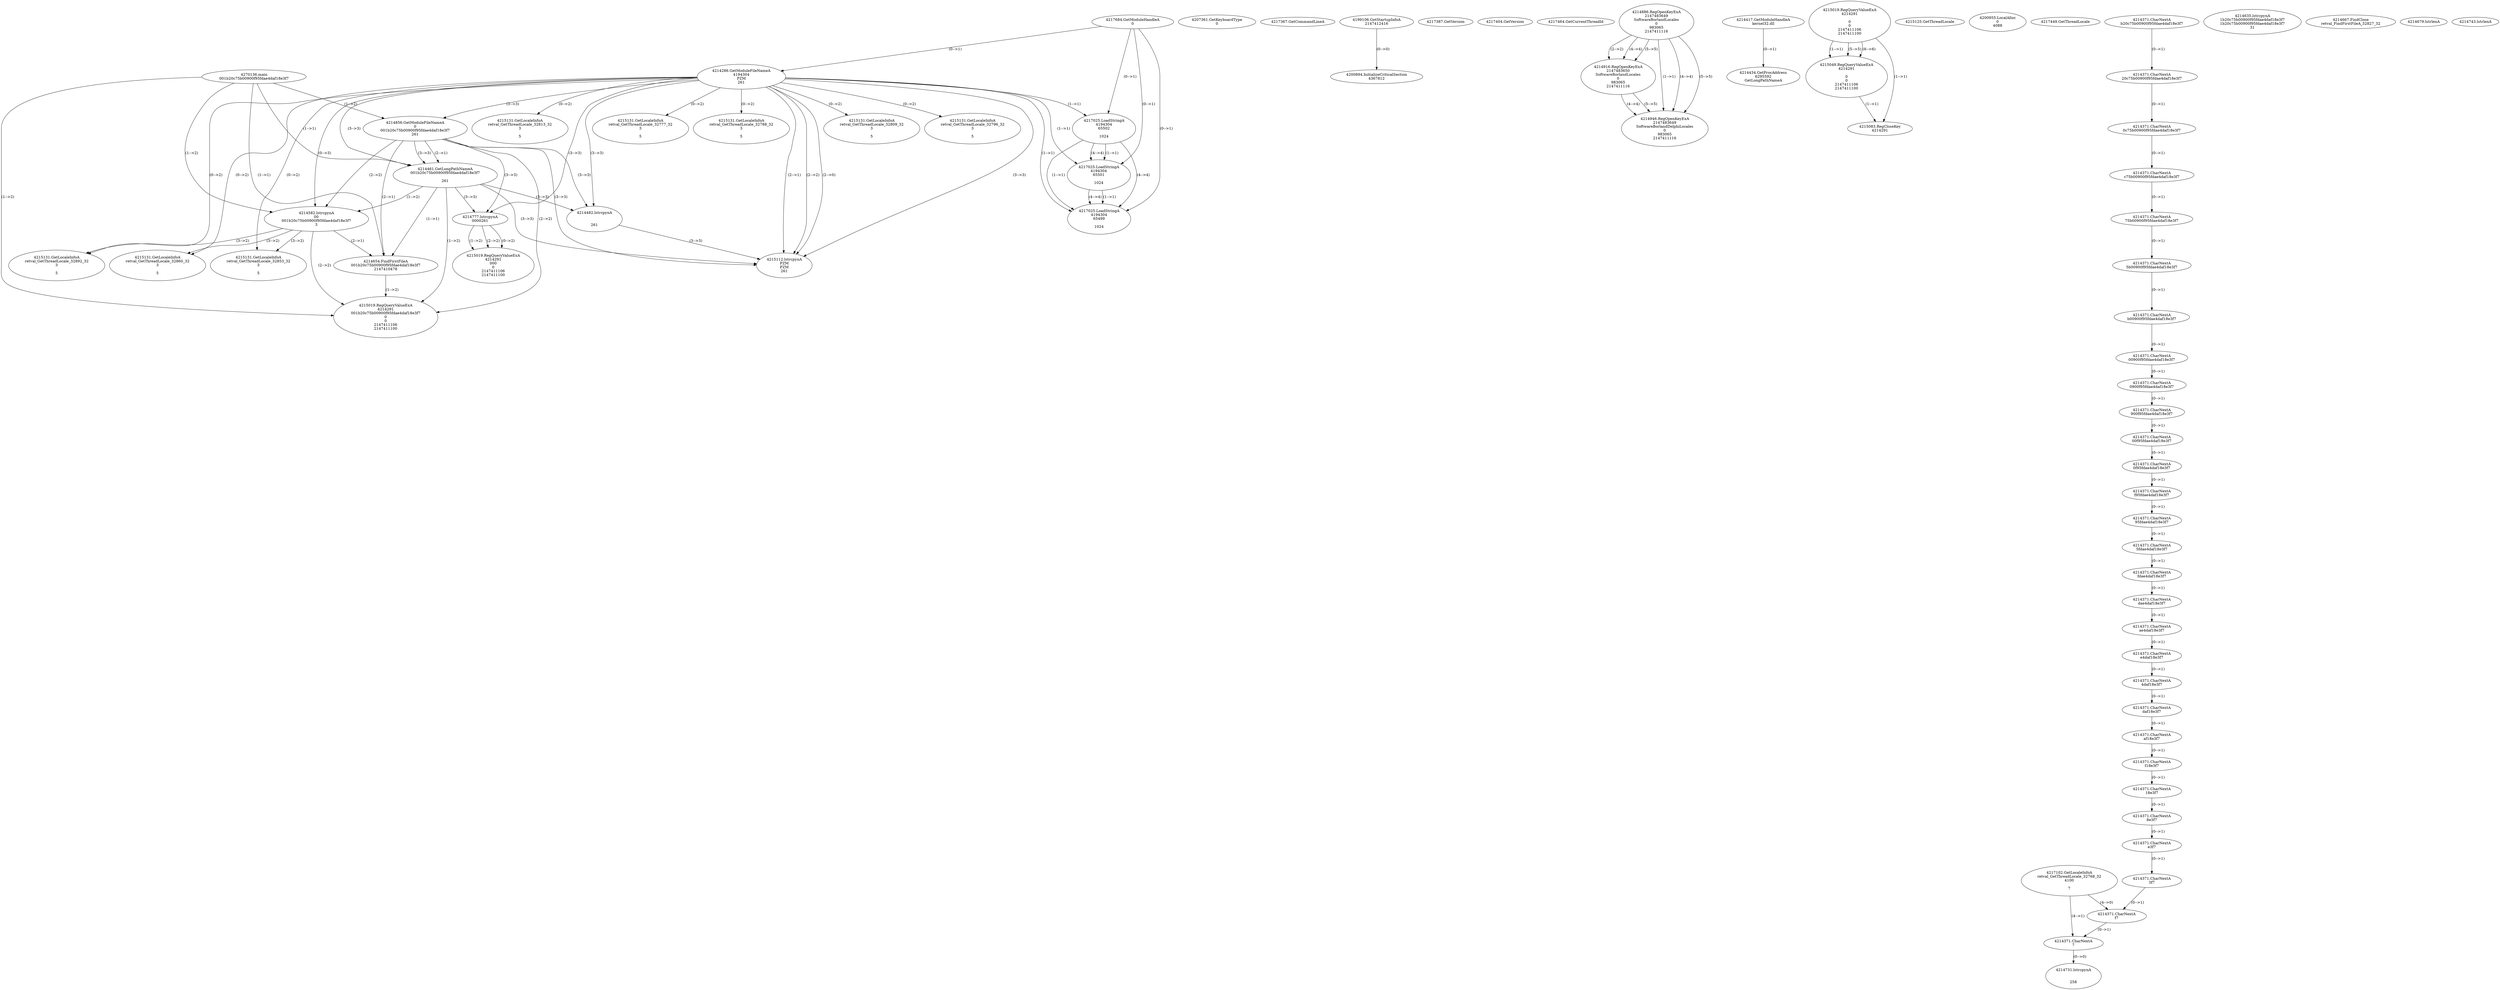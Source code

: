 // Global SCDG with merge call
digraph {
	0 [label="4270136.main
001b20c75b00900f95fdae4daf18e3f7"]
	1 [label="4217684.GetModuleHandleA
0"]
	2 [label="4207361.GetKeyboardType
0"]
	3 [label="4217367.GetCommandLineA
"]
	4 [label="4199106.GetStartupInfoA
2147412416"]
	5 [label="4217387.GetVersion
"]
	6 [label="4217404.GetVersion
"]
	7 [label="4217464.GetCurrentThreadId
"]
	8 [label="4214286.GetModuleFileNameA
4194304
PZM
261"]
	1 -> 8 [label="(0-->1)"]
	9 [label="4214856.GetModuleFileNameA
0
001b20c75b00900f95fdae4daf18e3f7
261"]
	0 -> 9 [label="(1-->2)"]
	8 -> 9 [label="(3-->3)"]
	10 [label="4214886.RegOpenKeyExA
2147483649
Software\Borland\Locales
0
983065
2147411116"]
	11 [label="4214417.GetModuleHandleA
kernel32.dll"]
	12 [label="4214434.GetProcAddress
6295592
GetLongPathNameA"]
	11 -> 12 [label="(0-->1)"]
	13 [label="4214461.GetLongPathNameA
001b20c75b00900f95fdae4daf18e3f7

261"]
	0 -> 13 [label="(1-->1)"]
	9 -> 13 [label="(2-->1)"]
	8 -> 13 [label="(3-->3)"]
	9 -> 13 [label="(3-->3)"]
	14 [label="4214482.lstrcpynA


261"]
	8 -> 14 [label="(3-->3)"]
	9 -> 14 [label="(3-->3)"]
	13 -> 14 [label="(3-->3)"]
	15 [label="4215019.RegQueryValueExA
4214291

0
0
2147411106
2147411100"]
	16 [label="4215049.RegQueryValueExA
4214291

0
0
2147411106
2147411100"]
	15 -> 16 [label="(1-->1)"]
	15 -> 16 [label="(5-->5)"]
	15 -> 16 [label="(6-->6)"]
	17 [label="4215083.RegCloseKey
4214291"]
	15 -> 17 [label="(1-->1)"]
	16 -> 17 [label="(1-->1)"]
	18 [label="4215112.lstrcpynA
PZM
PZM
261"]
	8 -> 18 [label="(2-->1)"]
	8 -> 18 [label="(2-->2)"]
	8 -> 18 [label="(3-->3)"]
	9 -> 18 [label="(3-->3)"]
	13 -> 18 [label="(3-->3)"]
	14 -> 18 [label="(3-->3)"]
	8 -> 18 [label="(2-->0)"]
	19 [label="4215125.GetThreadLocale
"]
	20 [label="4215131.GetLocaleInfoA
retval_GetThreadLocale_32813_32
3

5"]
	8 -> 20 [label="(0-->2)"]
	21 [label="4217025.LoadStringA
4194304
65502

1024"]
	1 -> 21 [label="(0-->1)"]
	8 -> 21 [label="(1-->1)"]
	22 [label="4217025.LoadStringA
4194304
65501

1024"]
	1 -> 22 [label="(0-->1)"]
	8 -> 22 [label="(1-->1)"]
	21 -> 22 [label="(1-->1)"]
	21 -> 22 [label="(4-->4)"]
	23 [label="4200894.InitializeCriticalSection
4367812"]
	4 -> 23 [label="(0-->0)"]
	24 [label="4200955.LocalAlloc
0
4088"]
	25 [label="4214916.RegOpenKeyExA
2147483650
Software\Borland\Locales
0
983065
2147411116"]
	10 -> 25 [label="(2-->2)"]
	10 -> 25 [label="(4-->4)"]
	10 -> 25 [label="(5-->5)"]
	26 [label="4214946.RegOpenKeyExA
2147483649
Software\Borland\Delphi\Locales
0
983065
2147411116"]
	10 -> 26 [label="(1-->1)"]
	10 -> 26 [label="(4-->4)"]
	25 -> 26 [label="(4-->4)"]
	10 -> 26 [label="(5-->5)"]
	25 -> 26 [label="(5-->5)"]
	27 [label="4215131.GetLocaleInfoA
retval_GetThreadLocale_32777_32
3

5"]
	8 -> 27 [label="(0-->2)"]
	28 [label="4217025.LoadStringA
4194304
65499

1024"]
	1 -> 28 [label="(0-->1)"]
	8 -> 28 [label="(1-->1)"]
	21 -> 28 [label="(1-->1)"]
	22 -> 28 [label="(1-->1)"]
	21 -> 28 [label="(4-->4)"]
	22 -> 28 [label="(4-->4)"]
	29 [label="4215131.GetLocaleInfoA
retval_GetThreadLocale_32788_32
3

5"]
	8 -> 29 [label="(0-->2)"]
	30 [label="4217449.GetThreadLocale
"]
	31 [label="4217102.GetLocaleInfoA
retval_GetThreadLocale_32768_32
4100

7"]
	32 [label="4214582.lstrcpynA
00
001b20c75b00900f95fdae4daf18e3f7
3"]
	0 -> 32 [label="(1-->2)"]
	9 -> 32 [label="(2-->2)"]
	13 -> 32 [label="(1-->2)"]
	8 -> 32 [label="(0-->3)"]
	33 [label="4214371.CharNextA
b20c75b00900f95fdae4daf18e3f7"]
	34 [label="4214371.CharNextA
20c75b00900f95fdae4daf18e3f7"]
	33 -> 34 [label="(0-->1)"]
	35 [label="4214371.CharNextA
0c75b00900f95fdae4daf18e3f7"]
	34 -> 35 [label="(0-->1)"]
	36 [label="4214371.CharNextA
c75b00900f95fdae4daf18e3f7"]
	35 -> 36 [label="(0-->1)"]
	37 [label="4214371.CharNextA
75b00900f95fdae4daf18e3f7"]
	36 -> 37 [label="(0-->1)"]
	38 [label="4214371.CharNextA
5b00900f95fdae4daf18e3f7"]
	37 -> 38 [label="(0-->1)"]
	39 [label="4214371.CharNextA
b00900f95fdae4daf18e3f7"]
	38 -> 39 [label="(0-->1)"]
	40 [label="4214371.CharNextA
00900f95fdae4daf18e3f7"]
	39 -> 40 [label="(0-->1)"]
	41 [label="4214371.CharNextA
0900f95fdae4daf18e3f7"]
	40 -> 41 [label="(0-->1)"]
	42 [label="4214371.CharNextA
900f95fdae4daf18e3f7"]
	41 -> 42 [label="(0-->1)"]
	43 [label="4214371.CharNextA
00f95fdae4daf18e3f7"]
	42 -> 43 [label="(0-->1)"]
	44 [label="4214371.CharNextA
0f95fdae4daf18e3f7"]
	43 -> 44 [label="(0-->1)"]
	45 [label="4214371.CharNextA
f95fdae4daf18e3f7"]
	44 -> 45 [label="(0-->1)"]
	46 [label="4214371.CharNextA
95fdae4daf18e3f7"]
	45 -> 46 [label="(0-->1)"]
	47 [label="4214371.CharNextA
5fdae4daf18e3f7"]
	46 -> 47 [label="(0-->1)"]
	48 [label="4214371.CharNextA
fdae4daf18e3f7"]
	47 -> 48 [label="(0-->1)"]
	49 [label="4214371.CharNextA
dae4daf18e3f7"]
	48 -> 49 [label="(0-->1)"]
	50 [label="4214371.CharNextA
ae4daf18e3f7"]
	49 -> 50 [label="(0-->1)"]
	51 [label="4214371.CharNextA
e4daf18e3f7"]
	50 -> 51 [label="(0-->1)"]
	52 [label="4214371.CharNextA
4daf18e3f7"]
	51 -> 52 [label="(0-->1)"]
	53 [label="4214371.CharNextA
daf18e3f7"]
	52 -> 53 [label="(0-->1)"]
	54 [label="4214371.CharNextA
af18e3f7"]
	53 -> 54 [label="(0-->1)"]
	55 [label="4214371.CharNextA
f18e3f7"]
	54 -> 55 [label="(0-->1)"]
	56 [label="4214371.CharNextA
18e3f7"]
	55 -> 56 [label="(0-->1)"]
	57 [label="4214371.CharNextA
8e3f7"]
	56 -> 57 [label="(0-->1)"]
	58 [label="4214371.CharNextA
e3f7"]
	57 -> 58 [label="(0-->1)"]
	59 [label="4214371.CharNextA
3f7"]
	58 -> 59 [label="(0-->1)"]
	60 [label="4214371.CharNextA
f7"]
	59 -> 60 [label="(0-->1)"]
	31 -> 60 [label="(4-->0)"]
	61 [label="4214371.CharNextA
7"]
	31 -> 61 [label="(4-->1)"]
	60 -> 61 [label="(0-->1)"]
	62 [label="4214635.lstrcpynA
1b20c75b00900f95fdae4daf18e3f7
1b20c75b00900f95fdae4daf18e3f7
31"]
	63 [label="4214654.FindFirstFileA
001b20c75b00900f95fdae4daf18e3f7
2147410478"]
	0 -> 63 [label="(1-->1)"]
	9 -> 63 [label="(2-->1)"]
	13 -> 63 [label="(1-->1)"]
	32 -> 63 [label="(2-->1)"]
	64 [label="4214667.FindClose
retval_FindFirstFileA_32827_32"]
	65 [label="4214679.lstrlenA
"]
	66 [label="4214731.lstrcpynA


258"]
	61 -> 66 [label="(0-->0)"]
	67 [label="4214743.lstrlenA
"]
	68 [label="4214777.lstrcpynA
00\
00\
261"]
	8 -> 68 [label="(3-->3)"]
	9 -> 68 [label="(3-->3)"]
	13 -> 68 [label="(3-->3)"]
	69 [label="4215019.RegQueryValueExA
4214291
00\
0
0
2147411106
2147411100"]
	68 -> 69 [label="(1-->2)"]
	68 -> 69 [label="(2-->2)"]
	68 -> 69 [label="(0-->2)"]
	70 [label="4215131.GetLocaleInfoA
retval_GetThreadLocale_32860_32
3

5"]
	8 -> 70 [label="(0-->2)"]
	32 -> 70 [label="(3-->2)"]
	71 [label="4215131.GetLocaleInfoA
retval_GetThreadLocale_32853_32
3

5"]
	8 -> 71 [label="(0-->2)"]
	32 -> 71 [label="(3-->2)"]
	72 [label="4215131.GetLocaleInfoA
retval_GetThreadLocale_32809_32
3

5"]
	8 -> 72 [label="(0-->2)"]
	73 [label="4215131.GetLocaleInfoA
retval_GetThreadLocale_32796_32
3

5"]
	8 -> 73 [label="(0-->2)"]
	74 [label="4215019.RegQueryValueExA
4214291
001b20c75b00900f95fdae4daf18e3f7
0
0
2147411106
2147411100"]
	0 -> 74 [label="(1-->2)"]
	9 -> 74 [label="(2-->2)"]
	13 -> 74 [label="(1-->2)"]
	32 -> 74 [label="(2-->2)"]
	63 -> 74 [label="(1-->2)"]
	75 [label="4215131.GetLocaleInfoA
retval_GetThreadLocale_32892_32
3

5"]
	8 -> 75 [label="(0-->2)"]
	32 -> 75 [label="(3-->2)"]
}
